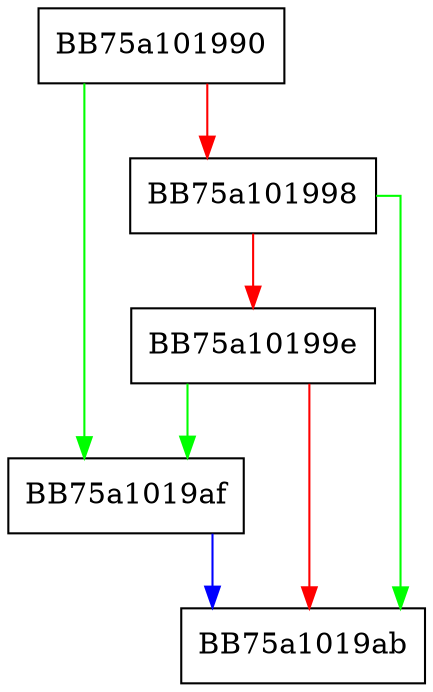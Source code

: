 digraph _tlgKeywordOn {
  node [shape="box"];
  graph [splines=ortho];
  BB75a101990 -> BB75a1019af [color="green"];
  BB75a101990 -> BB75a101998 [color="red"];
  BB75a101998 -> BB75a1019ab [color="green"];
  BB75a101998 -> BB75a10199e [color="red"];
  BB75a10199e -> BB75a1019af [color="green"];
  BB75a10199e -> BB75a1019ab [color="red"];
  BB75a1019af -> BB75a1019ab [color="blue"];
}